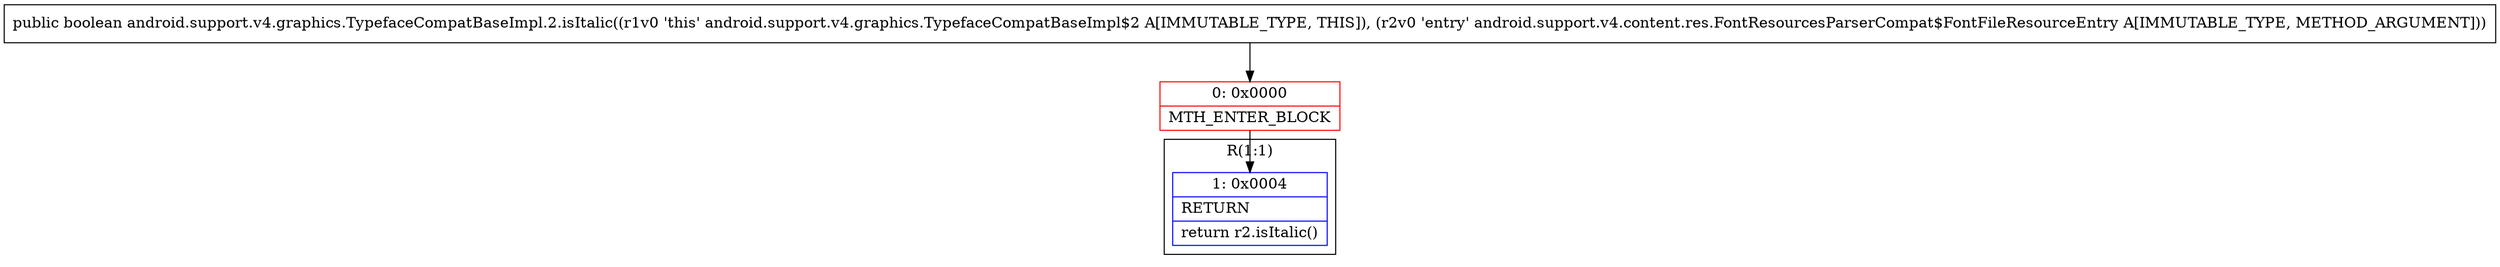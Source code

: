 digraph "CFG forandroid.support.v4.graphics.TypefaceCompatBaseImpl.2.isItalic(Landroid\/support\/v4\/content\/res\/FontResourcesParserCompat$FontFileResourceEntry;)Z" {
subgraph cluster_Region_188891208 {
label = "R(1:1)";
node [shape=record,color=blue];
Node_1 [shape=record,label="{1\:\ 0x0004|RETURN\l|return r2.isItalic()\l}"];
}
Node_0 [shape=record,color=red,label="{0\:\ 0x0000|MTH_ENTER_BLOCK\l}"];
MethodNode[shape=record,label="{public boolean android.support.v4.graphics.TypefaceCompatBaseImpl.2.isItalic((r1v0 'this' android.support.v4.graphics.TypefaceCompatBaseImpl$2 A[IMMUTABLE_TYPE, THIS]), (r2v0 'entry' android.support.v4.content.res.FontResourcesParserCompat$FontFileResourceEntry A[IMMUTABLE_TYPE, METHOD_ARGUMENT])) }"];
MethodNode -> Node_0;
Node_0 -> Node_1;
}

